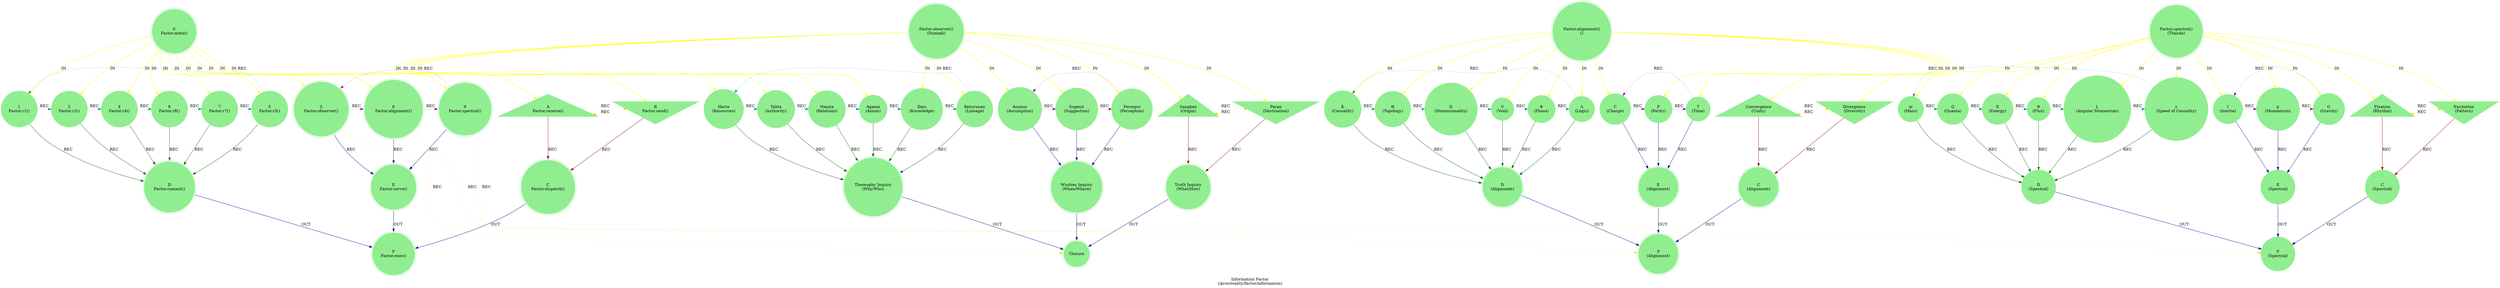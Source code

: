 strict digraph G {
    label = "Information Factor\n(/proc/reality/factor/information)";
    style = filled;
    color = lightgray;
    node [shape = circle; style = filled; color = lightgreen;];
    
    // The Sacred 3-6-9 (Boundary of Perception).
    // "If you knew the magnificence of 3, 6, and 9, you would have a key to the universe." — Tesla.
    // The 1-2-4-8-7-5 Vortex (Boundary of Comprehension).
    spark_0_t [label = "0\nFactor.meta()";shape = doublecircle;comment = "";];
    spark_1_t [label = "1\nFactor.r1()";shape = circle;comment = "";];
    spark_2_t [label = "2\nFactor.r2()";shape = circle;comment = "";];
    spark_4_t [label = "4\nFactor.r4()";shape = circle;comment = "";];
    spark_8_t [label = "8\nFactor.r8()";shape = circle;comment = "";];
    spark_7_t [label = "7\nFactor.r7()";shape = circle;comment = "";];
    spark_5_t [label = "5\nFactor.r5()";shape = circle;comment = "";];
    spark_3_t [label = "3\nFactor.observer()";shape = doublecircle;comment = "";];
    spark_6_t [label = "6\nFactor.alignment()";shape = doublecircle;comment = "";];
    spark_9_t [label = "9\nFactor.spectral()";shape = doublecircle;comment = "";];
    spark_a_t [label = "A\nFactor.receive()";shape = triangle;comment = "";];
    spark_b_t [label = "B\nFactor.send()";shape = invtriangle;comment = "";];
    spark_c_t [label = "C\nFactor.dispatch()";shape = doublecircle;comment = "";];
    spark_d_t [label = "D\nFactor.commit()";shape = doublecircle;comment = "";];
    spark_e_t [label = "E\nFactor.serve()";shape = doublecircle;comment = "";];
    spark_f_t [label = "F\nFactor.exec()";shape = doublecircle;comment = "";];
    
    // Sangkan paraning dumadi.
    // Nava manunggal nastiti ning tyas.
    // Suradira jayadiningrat lebur dening pangastuti.
    // memayu hayuning bawana
    // manunggal kawula ning gusti.
    // (ꦱꦁꦏꦤ꧀ꦥꦫꦤꦶꦁꦢꦸꦩꦢꦶꦱꦁꦏꦤ꧀ꦥꦫꦤꦶꦁꦢꦸꦩꦢꦶꦤꦮꦩꦤꦸꦁꦒꦭ꧀ꦤꦱ꧀ꦠꦶꦠꦶꦔꦶꦁꦠꦾꦱ꧀ꦯꦹꦫꦢꦶꦫꦗꦪꦢꦶꦤꦶꦁꦫꦠ꧀ꦭꦺꦧꦸꦂꦢꦺꦤꦶꦁꦥꦔꦱ꧀ꦠꦸꦠꦶꦩꦼꦩꦪꦸꦲꦪꦸꦤꦶꦁꦧꦮꦤꦩꦤꦸꦁꦒꦭ꧀ꦏꦮꦸꦭꦔꦶꦁꦒꦸꦱ꧀ꦠꦶ)
    // Truth and Wisdom also give further context to "Sangkan Paraning Dumadi" beyond what "Factor" provided.
    spark_0_observer_seed_t [label = "Factor.observer()\n(Dumadi)";shape = doublecircle;comment = "";];
    spark_1_observer_seed_t [label = "Harta\n(Resources)";shape = circle;comment = "";];
    spark_2_observer_seed_t [label = "Tahta\n(Authority)";shape = circle;comment = "";];
    spark_4_observer_seed_t [label = "Wanita\n(Relations)";shape = circle;comment = "";];
    spark_8_observer_seed_t [label = "Agama\n(Axiom)";shape = circle;comment = "";];
    spark_7_observer_seed_t [label = "Ilmu\n(Knowledge)";shape = circle;comment = "";];
    spark_5_observer_seed_t [label = "Keturunan\n(Lineage)";shape = circle;comment = "";];
    spark_3_observer_seed_t [label = "Asumsi\n(Assumption)";shape = circle;comment = "";];
    spark_6_observer_seed_t [label = "Sugesti\n(Suggestion)";shape = circle;comment = "";];
    spark_9_observer_seed_t [label = "Persepsi\n(Perception)";shape = circle;comment = "";];
    spark_a_observer_seed_t [label = "Sangkan\n(Origin)";shape = triangle;comment = "";];
    spark_b_observer_seed_t [label = "Paran\n(Destination)";shape = invtriangle;comment = "";];
    spark_c_observer_seed_t [label = "Truth Inquiry\n(What/How)";shape = doublecircle;comment = "";];
    spark_d_observer_seed_t [label = "Theosophy Inquiry\n(Why/Who)";shape = doublecircle;comment = "";];
    spark_e_observer_seed_t [label = "Wisdom Inquiry\n(When/Where)";shape = doublecircle;comment = "";];
    spark_f_observer_seed_t [label = "Closure";shape = doublecircle;comment = "";];
    
    // Alignment Model
    spark_0_alignment_seed_t [label = "Factor.alignment()\n()";shape = doublecircle;comment = "Raw potential (unformatted).";];
    spark_1_alignment_seed_t [label = "K\n(Causality)";shape = circle;comment = "Planck-time cause/effect links. QFT (S-matrix), Digital Physics";];
    spark_2_alignment_seed_t [label = "Θ\n(Topology)";shape = circle;comment = "Connectivity (entanglement, wormholes). M-theory (branes), QFT (ER=EPR)";];
    spark_4_alignment_seed_t [label = "D\n(Dimensionality)";shape = circle;comment = "Number of compact/unfolded dimensions. M-theory (Calabi-Yau)";];
    spark_8_alignment_seed_t [label = "V\n(Void)";shape = circle;comment = "Null state (deletion/entropy sink). Information Theory (Landauer)	";];
    spark_7_alignment_seed_t [label = "Φ\n(Phase)";shape = circle;comment = "Particle/Wave toggle (quantum superposition). QFT (Feynman paths)";];
    spark_5_alignment_seed_t [label = "Λ\n(Logic)";shape = circle;comment = "Boolean gates (AND/OR/NOT). Digital Physics (Fredkin)";];
    spark_3_alignment_seed_t [label = "C\n(Charge)";shape = circle;comment = "Trinity (+, -, neutral). Fundamental polarity.";];
    spark_6_alignment_seed_t [label = "P\n(Parity)";shape = circle;comment = "Mirroring/negation (e.g., ¬x). Chiral symmetry breaking.";];
    spark_9_alignment_seed_t [label = "T\n(Time)";shape = circle;comment = "Sequential vs. parallel processing. Cyclic flow/termination.";];
    spark_a_alignment_seed_t [label = "Convergence\n(Unity)";shape = triangle;comment = "Cosmic bus (information routing).";];
    spark_b_alignment_seed_t [label = "Divergence\n(Diversity)";shape = invtriangle;comment = "Cosmic bus (information routing).";];
    spark_c_alignment_seed_t [label = "C\n(Alignment)";shape = doublecircle;comment = "";];
    spark_d_alignment_seed_t [label = "D\n(Alignment)";shape = doublecircle;comment = "";];
    spark_e_alignment_seed_t [label = "E\n(Alignment)";shape = doublecircle;comment = "";];
    spark_f_alignment_seed_t [label = "F\n(Alignment)";shape = doublecircle;comment = "";];
    
    // Spectral Model
    spark_0_spectral_seed_t [label = "Factor.spectral()\n(Thanda)";shape = doublecircle;comment = "";];
    spark_1_spectral_seed_t [label = "m\n(Mass)";shape = circle;comment = "";];
    spark_2_spectral_seed_t [label = "Q\n(Quanta)";shape = circle;comment = "Discrete unit of existence. Bridge between Mass and Energy.";];
    spark_4_spectral_seed_t [label = "E\n(Energy)";shape = circle;comment = "";];
    spark_8_spectral_seed_t [label = "Φ\n(Flux)";shape = circle;comment = "Energy flow; excitation pathway. Higher form of phase.";];
    spark_7_spectral_seed_t [label = "L\n(Angular Momentum)";shape = circle;comment = "";];
    spark_5_spectral_seed_t [label = "c\n(Speed of Causality)";shape = circle;comment = "Possibility Space; transformation drive. Emergence catalyst.";];
    spark_3_spectral_seed_t [label = "I\n(Inertia)";shape = circle;comment = "";];
    spark_6_spectral_seed_t [label = "p\n(Momentum)";shape = circle;comment = "";];
    spark_9_spectral_seed_t [label = "G\n(Gravity)";shape = circle;comment = "";];
    spark_a_spectral_seed_t [label = "Fixation\n(Rhythm)";shape = triangle;comment = "";];
    spark_b_spectral_seed_t [label = "Excitation\n(Pattern)";shape = invtriangle;comment = "";];
    spark_c_spectral_seed_t [label = "C\n(Spectral)";comment = "";];
    spark_d_spectral_seed_t [label = "D\n(Spectral)";comment = "";];
    spark_e_spectral_seed_t [label = "E\n(Spectral)";comment = "";];
    spark_f_spectral_seed_t [label = "F\n(Spectral)";comment = "";];
    
    // Factor
    // IN = Input
    // OUT = Output
    // REC = Recursion
    spark_0_t -> {spark_a_t spark_b_t spark_1_t spark_2_t spark_3_t spark_4_t spark_5_t spark_6_t spark_7_t spark_8_t spark_9_t} [label = "IN"; color = yellow; comment = "";];
    
    {spark_a_t spark_b_t} -> spark_c_t [label = "REC"; color = darkred; comment = "";];
    {spark_1_t spark_2_t spark_4_t spark_8_t spark_7_t spark_5_t} -> spark_d_t [label = "REC"; color = darkgreen; comment = "";];
    {spark_3_t spark_6_t spark_9_t} -> spark_e_t [label = "REC"; color = darkblue; comment = "";];
    
    spark_1_t -> spark_2_t -> spark_4_t -> spark_8_t -> spark_7_t -> spark_5_t -> spark_1_t [label = "REC"; color = darkcyan; comment = ""; style = dotted; constraint = false;];
    spark_3_t -> spark_6_t -> spark_9_t -> spark_3_t [label = "REC"; color = darkmagenta; comment = ""; style = dotted; constraint = false;];
    spark_a_t -> spark_b_t -> spark_a_t [label = "REC"; color = gold; comment = ""; style = dotted; constraint = false;];
    
    {spark_c_t spark_d_t spark_e_t} -> spark_f_t [label = "OUT"; color = darkblue; comment = "";];
    
    // Observer Model
    spark_0_observer_seed_t -> {spark_a_observer_seed_t spark_b_observer_seed_t spark_1_observer_seed_t spark_2_observer_seed_t spark_3_observer_seed_t spark_4_observer_seed_t spark_5_observer_seed_t spark_6_observer_seed_t spark_7_observer_seed_t spark_8_observer_seed_t spark_9_observer_seed_t} [label = "IN"; color = yellow; comment = "";];
    
    {spark_a_observer_seed_t spark_b_observer_seed_t} -> spark_c_observer_seed_t [label = "REC"; color = darkred; comment = "";];
    {spark_1_observer_seed_t spark_2_observer_seed_t spark_4_observer_seed_t spark_8_observer_seed_t spark_7_observer_seed_t spark_5_observer_seed_t} -> spark_d_observer_seed_t [label = "REC"; color = darkgreen; comment = "";];
    {spark_3_observer_seed_t spark_6_observer_seed_t spark_9_observer_seed_t} -> spark_e_observer_seed_t [label = "REC"; color = darkblue; comment = "";];
    
    spark_1_observer_seed_t -> spark_2_observer_seed_t -> spark_4_observer_seed_t -> spark_8_observer_seed_t -> spark_7_observer_seed_t -> spark_5_observer_seed_t -> spark_1_observer_seed_t [label = "REC"; color = darkcyan; comment = ""; style = dotted; constraint = false;];
    spark_3_observer_seed_t -> spark_6_observer_seed_t -> spark_9_observer_seed_t -> spark_3_observer_seed_t [label = "REC"; color = darkmagenta; comment = ""; style = dotted; constraint = false;];
    spark_a_observer_seed_t -> spark_b_observer_seed_t -> spark_a_observer_seed_t [label = "REC"; color = gold; comment = ""; style = dotted; constraint = false;];
    
    {spark_c_observer_seed_t spark_d_observer_seed_t spark_e_observer_seed_t} -> spark_f_observer_seed_t [label = "OUT"; color = darkblue; comment = "";];
    
    // Alignment Model
    spark_0_alignment_seed_t -> {spark_a_alignment_seed_t spark_b_alignment_seed_t spark_1_alignment_seed_t spark_2_alignment_seed_t spark_3_alignment_seed_t spark_4_alignment_seed_t spark_5_alignment_seed_t spark_6_alignment_seed_t spark_7_alignment_seed_t spark_8_alignment_seed_t spark_9_alignment_seed_t} [label = "IN"; color = yellow; comment = "";];
    
    {spark_a_alignment_seed_t spark_b_alignment_seed_t} -> spark_c_alignment_seed_t [label = "REC"; color = darkred; comment = "";];
    {spark_1_alignment_seed_t spark_2_alignment_seed_t spark_4_alignment_seed_t spark_8_alignment_seed_t spark_7_alignment_seed_t spark_5_alignment_seed_t} -> spark_d_alignment_seed_t [label = "REC"; color = darkgreen; comment = "";];
    {spark_3_alignment_seed_t spark_6_alignment_seed_t spark_9_alignment_seed_t} -> spark_e_alignment_seed_t [label = "REC"; color = darkblue; comment = "";];
    
    spark_1_alignment_seed_t -> spark_2_alignment_seed_t -> spark_4_alignment_seed_t -> spark_8_alignment_seed_t -> spark_7_alignment_seed_t -> spark_5_alignment_seed_t -> spark_1_alignment_seed_t [label = "REC"; color = darkcyan; comment = ""; style = dotted; constraint = false;];
    spark_3_alignment_seed_t -> spark_6_alignment_seed_t -> spark_9_alignment_seed_t -> spark_3_alignment_seed_t [label = "REC"; color = darkmagenta; comment = ""; style = dotted; constraint = false;];
    spark_a_alignment_seed_t -> spark_b_alignment_seed_t -> spark_a_alignment_seed_t [label = "REC"; color = gold; comment = ""; style = dotted; constraint = false;];
    
    {spark_c_alignment_seed_t spark_d_alignment_seed_t spark_e_alignment_seed_t} -> spark_f_alignment_seed_t [label = "OUT"; color = darkblue; comment = "";];
    
    // Spectral Model
    spark_0_spectral_seed_t -> {spark_a_spectral_seed_t spark_b_spectral_seed_t spark_1_spectral_seed_t spark_2_spectral_seed_t spark_3_spectral_seed_t spark_4_spectral_seed_t spark_5_spectral_seed_t spark_6_spectral_seed_t spark_7_spectral_seed_t spark_8_spectral_seed_t spark_9_spectral_seed_t} [label = "IN"; color = yellow; comment = "";];
    
    {spark_a_spectral_seed_t spark_b_spectral_seed_t} -> spark_c_spectral_seed_t [label = "REC"; color = darkred; comment = "";];
    {spark_1_spectral_seed_t spark_2_spectral_seed_t spark_4_spectral_seed_t spark_8_spectral_seed_t spark_7_spectral_seed_t spark_5_spectral_seed_t} -> spark_d_spectral_seed_t [label = "REC"; color = darkgreen; comment = "";];
    {spark_3_spectral_seed_t spark_6_spectral_seed_t spark_9_spectral_seed_t} -> spark_e_spectral_seed_t [label = "REC"; color = darkblue; comment = "";];
    
    spark_1_spectral_seed_t -> spark_2_spectral_seed_t -> spark_4_spectral_seed_t -> spark_8_spectral_seed_t -> spark_7_spectral_seed_t -> spark_5_spectral_seed_t -> spark_1_spectral_seed_t [label = "REC"; color = darkcyan; comment = ""; style = dotted; constraint = false;];
    spark_3_spectral_seed_t -> spark_6_spectral_seed_t -> spark_9_spectral_seed_t -> spark_3_spectral_seed_t [label = "REC"; color = darkmagenta; comment = ""; style = dotted; constraint = false;];
    spark_a_spectral_seed_t -> spark_b_spectral_seed_t -> spark_a_spectral_seed_t [label = "REC"; color = gold; comment = ""; style = dotted; constraint = false;];
    
    {spark_c_spectral_seed_t spark_d_spectral_seed_t spark_e_spectral_seed_t} -> spark_f_spectral_seed_t [label = "OUT"; color = darkblue; comment = "";];
    
    spark_3_t -> spark_f_observer_seed_t [label = "REC"; color = gold; comment = ""; style = dotted; constraint = false;];
    spark_6_t -> spark_f_alignment_seed_t [label = "REC"; color = gold; comment = ""; style = dotted; constraint = false;];
    spark_9_t -> spark_f_spectral_seed_t [label = "REC"; color = gold; comment = ""; style = dotted; constraint = false;];
}